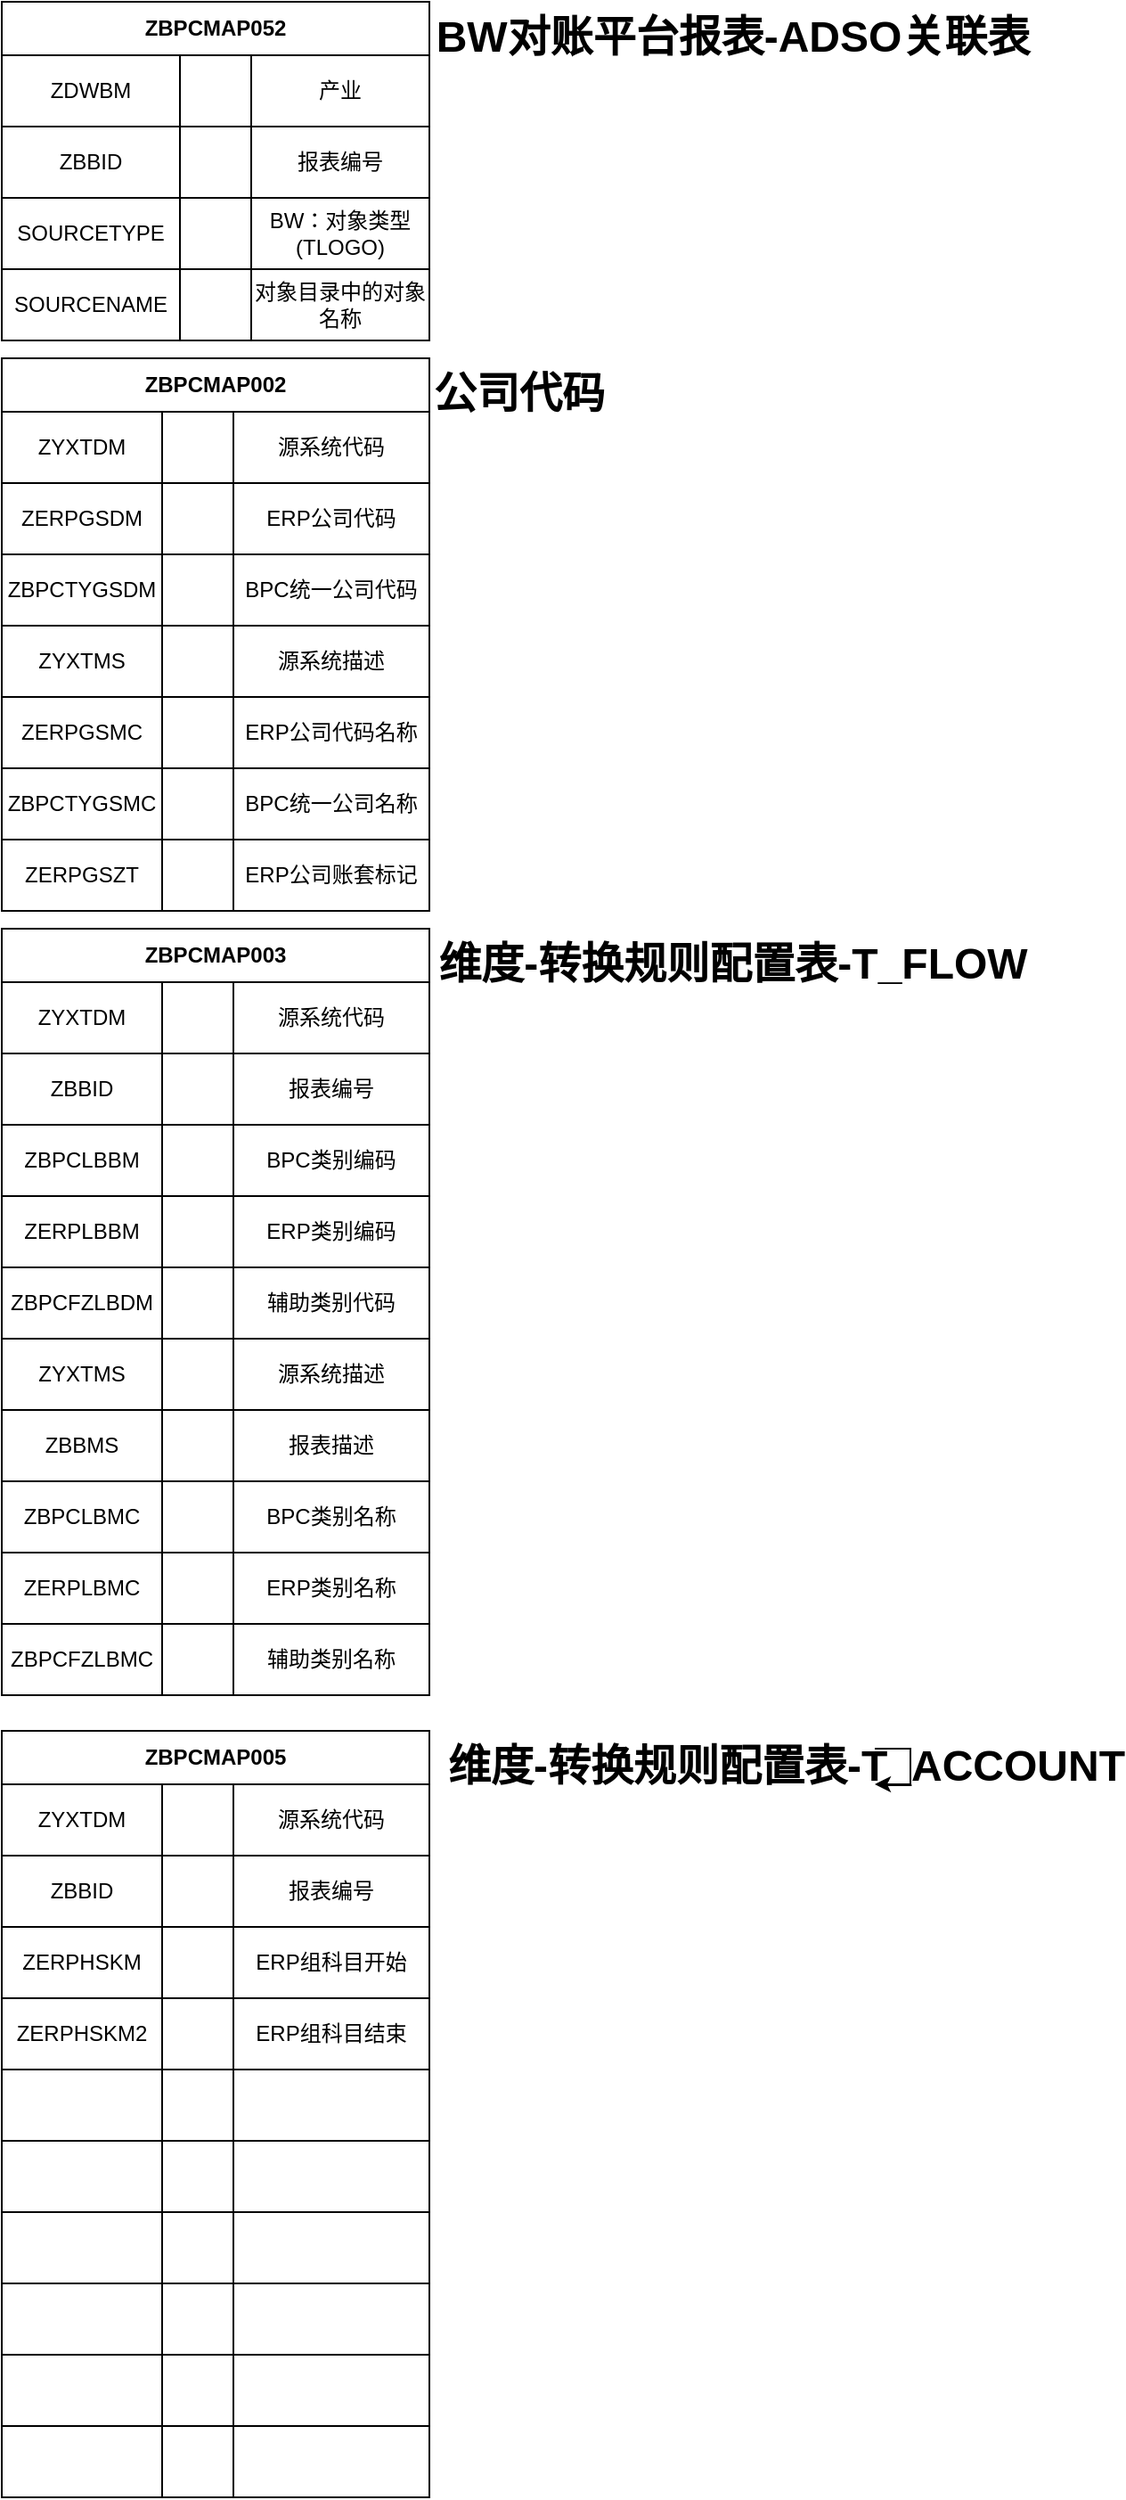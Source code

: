 <mxfile version="14.2.9" type="github" pages="2">
  <diagram id="AV6xKG_2EytfMjAXluW-" name="第 1 页">
    <mxGraphModel dx="781" dy="469" grid="1" gridSize="10" guides="1" tooltips="1" connect="1" arrows="1" fold="1" page="1" pageScale="1" pageWidth="800" pageHeight="10000" math="0" shadow="0">
      <root>
        <mxCell id="0" />
        <mxCell id="1" parent="0" />
        <mxCell id="hJ08Fr4r6DhUKSR9rsKi-1" value="ZBPCMAP052" style="shape=table;html=1;whiteSpace=wrap;startSize=30;container=1;collapsible=0;childLayout=tableLayout;fontStyle=1;align=center;" vertex="1" parent="1">
          <mxGeometry x="60" y="60" width="240" height="190" as="geometry" />
        </mxCell>
        <mxCell id="hJ08Fr4r6DhUKSR9rsKi-2" value="" style="shape=partialRectangle;html=1;whiteSpace=wrap;collapsible=0;dropTarget=0;pointerEvents=0;fillColor=none;top=0;left=0;bottom=0;right=0;points=[[0,0.5],[1,0.5]];portConstraint=eastwest;" vertex="1" parent="hJ08Fr4r6DhUKSR9rsKi-1">
          <mxGeometry y="30" width="240" height="40" as="geometry" />
        </mxCell>
        <mxCell id="hJ08Fr4r6DhUKSR9rsKi-3" value="ZDWBM" style="shape=partialRectangle;html=1;whiteSpace=wrap;connectable=0;fillColor=none;top=0;left=0;bottom=0;right=0;overflow=hidden;" vertex="1" parent="hJ08Fr4r6DhUKSR9rsKi-2">
          <mxGeometry width="100" height="40" as="geometry" />
        </mxCell>
        <mxCell id="hJ08Fr4r6DhUKSR9rsKi-4" value="" style="shape=partialRectangle;html=1;whiteSpace=wrap;connectable=0;fillColor=none;top=0;left=0;bottom=0;right=0;overflow=hidden;" vertex="1" parent="hJ08Fr4r6DhUKSR9rsKi-2">
          <mxGeometry x="100" width="40" height="40" as="geometry" />
        </mxCell>
        <mxCell id="hJ08Fr4r6DhUKSR9rsKi-5" value="产业" style="shape=partialRectangle;html=1;whiteSpace=wrap;connectable=0;fillColor=none;top=0;left=0;bottom=0;right=0;overflow=hidden;" vertex="1" parent="hJ08Fr4r6DhUKSR9rsKi-2">
          <mxGeometry x="140" width="100" height="40" as="geometry" />
        </mxCell>
        <mxCell id="hJ08Fr4r6DhUKSR9rsKi-6" value="" style="shape=partialRectangle;html=1;whiteSpace=wrap;collapsible=0;dropTarget=0;pointerEvents=0;fillColor=none;top=0;left=0;bottom=0;right=0;points=[[0,0.5],[1,0.5]];portConstraint=eastwest;" vertex="1" parent="hJ08Fr4r6DhUKSR9rsKi-1">
          <mxGeometry y="70" width="240" height="40" as="geometry" />
        </mxCell>
        <mxCell id="hJ08Fr4r6DhUKSR9rsKi-7" value="ZBBID" style="shape=partialRectangle;html=1;whiteSpace=wrap;connectable=0;fillColor=none;top=0;left=0;bottom=0;right=0;overflow=hidden;" vertex="1" parent="hJ08Fr4r6DhUKSR9rsKi-6">
          <mxGeometry width="100" height="40" as="geometry" />
        </mxCell>
        <mxCell id="hJ08Fr4r6DhUKSR9rsKi-8" value="" style="shape=partialRectangle;html=1;whiteSpace=wrap;connectable=0;fillColor=none;top=0;left=0;bottom=0;right=0;overflow=hidden;" vertex="1" parent="hJ08Fr4r6DhUKSR9rsKi-6">
          <mxGeometry x="100" width="40" height="40" as="geometry" />
        </mxCell>
        <mxCell id="hJ08Fr4r6DhUKSR9rsKi-9" value="报表编号" style="shape=partialRectangle;html=1;whiteSpace=wrap;connectable=0;fillColor=none;top=0;left=0;bottom=0;right=0;overflow=hidden;" vertex="1" parent="hJ08Fr4r6DhUKSR9rsKi-6">
          <mxGeometry x="140" width="100" height="40" as="geometry" />
        </mxCell>
        <mxCell id="hJ08Fr4r6DhUKSR9rsKi-10" value="" style="shape=partialRectangle;html=1;whiteSpace=wrap;collapsible=0;dropTarget=0;pointerEvents=0;fillColor=none;top=0;left=0;bottom=0;right=0;points=[[0,0.5],[1,0.5]];portConstraint=eastwest;" vertex="1" parent="hJ08Fr4r6DhUKSR9rsKi-1">
          <mxGeometry y="110" width="240" height="40" as="geometry" />
        </mxCell>
        <mxCell id="hJ08Fr4r6DhUKSR9rsKi-11" value="SOURCETYPE" style="shape=partialRectangle;html=1;whiteSpace=wrap;connectable=0;fillColor=none;top=0;left=0;bottom=0;right=0;overflow=hidden;" vertex="1" parent="hJ08Fr4r6DhUKSR9rsKi-10">
          <mxGeometry width="100" height="40" as="geometry" />
        </mxCell>
        <mxCell id="hJ08Fr4r6DhUKSR9rsKi-12" value="" style="shape=partialRectangle;html=1;whiteSpace=wrap;connectable=0;fillColor=none;top=0;left=0;bottom=0;right=0;overflow=hidden;" vertex="1" parent="hJ08Fr4r6DhUKSR9rsKi-10">
          <mxGeometry x="100" width="40" height="40" as="geometry" />
        </mxCell>
        <mxCell id="hJ08Fr4r6DhUKSR9rsKi-13" value="BW：对象类型 (TLOGO)" style="shape=partialRectangle;html=1;whiteSpace=wrap;connectable=0;fillColor=none;top=0;left=0;bottom=0;right=0;overflow=hidden;" vertex="1" parent="hJ08Fr4r6DhUKSR9rsKi-10">
          <mxGeometry x="140" width="100" height="40" as="geometry" />
        </mxCell>
        <mxCell id="hJ08Fr4r6DhUKSR9rsKi-20" style="shape=partialRectangle;html=1;whiteSpace=wrap;collapsible=0;dropTarget=0;pointerEvents=0;fillColor=none;top=0;left=0;bottom=0;right=0;points=[[0,0.5],[1,0.5]];portConstraint=eastwest;" vertex="1" parent="hJ08Fr4r6DhUKSR9rsKi-1">
          <mxGeometry y="150" width="240" height="40" as="geometry" />
        </mxCell>
        <mxCell id="hJ08Fr4r6DhUKSR9rsKi-21" value="SOURCENAME" style="shape=partialRectangle;html=1;whiteSpace=wrap;connectable=0;fillColor=none;top=0;left=0;bottom=0;right=0;overflow=hidden;" vertex="1" parent="hJ08Fr4r6DhUKSR9rsKi-20">
          <mxGeometry width="100" height="40" as="geometry" />
        </mxCell>
        <mxCell id="hJ08Fr4r6DhUKSR9rsKi-22" style="shape=partialRectangle;html=1;whiteSpace=wrap;connectable=0;fillColor=none;top=0;left=0;bottom=0;right=0;overflow=hidden;" vertex="1" parent="hJ08Fr4r6DhUKSR9rsKi-20">
          <mxGeometry x="100" width="40" height="40" as="geometry" />
        </mxCell>
        <mxCell id="hJ08Fr4r6DhUKSR9rsKi-23" value="对象目录中的对象名称" style="shape=partialRectangle;html=1;whiteSpace=wrap;connectable=0;fillColor=none;top=0;left=0;bottom=0;right=0;overflow=hidden;" vertex="1" parent="hJ08Fr4r6DhUKSR9rsKi-20">
          <mxGeometry x="140" width="100" height="40" as="geometry" />
        </mxCell>
        <mxCell id="hJ08Fr4r6DhUKSR9rsKi-15" value="BW对账平台报表-ADSO关联表" style="text;strokeColor=none;fillColor=none;html=1;fontSize=24;fontStyle=1;verticalAlign=middle;align=center;" vertex="1" parent="1">
          <mxGeometry x="420" y="60" width="100" height="40" as="geometry" />
        </mxCell>
        <mxCell id="hJ08Fr4r6DhUKSR9rsKi-25" value="ZBPCMAP002" style="shape=table;html=1;whiteSpace=wrap;startSize=30;container=1;collapsible=0;childLayout=tableLayout;fontStyle=1;align=center;" vertex="1" parent="1">
          <mxGeometry x="60" y="260" width="240" height="310" as="geometry" />
        </mxCell>
        <mxCell id="hJ08Fr4r6DhUKSR9rsKi-26" value="" style="shape=partialRectangle;html=1;whiteSpace=wrap;collapsible=0;dropTarget=0;pointerEvents=0;fillColor=none;top=0;left=0;bottom=0;right=0;points=[[0,0.5],[1,0.5]];portConstraint=eastwest;" vertex="1" parent="hJ08Fr4r6DhUKSR9rsKi-25">
          <mxGeometry y="30" width="240" height="40" as="geometry" />
        </mxCell>
        <mxCell id="hJ08Fr4r6DhUKSR9rsKi-27" value="ZYXTDM" style="shape=partialRectangle;html=1;whiteSpace=wrap;connectable=0;fillColor=none;top=0;left=0;bottom=0;right=0;overflow=hidden;" vertex="1" parent="hJ08Fr4r6DhUKSR9rsKi-26">
          <mxGeometry width="90" height="40" as="geometry" />
        </mxCell>
        <mxCell id="hJ08Fr4r6DhUKSR9rsKi-28" value="" style="shape=partialRectangle;html=1;whiteSpace=wrap;connectable=0;fillColor=none;top=0;left=0;bottom=0;right=0;overflow=hidden;" vertex="1" parent="hJ08Fr4r6DhUKSR9rsKi-26">
          <mxGeometry x="90" width="40" height="40" as="geometry" />
        </mxCell>
        <mxCell id="hJ08Fr4r6DhUKSR9rsKi-29" value="源系统代码" style="shape=partialRectangle;html=1;whiteSpace=wrap;connectable=0;fillColor=none;top=0;left=0;bottom=0;right=0;overflow=hidden;" vertex="1" parent="hJ08Fr4r6DhUKSR9rsKi-26">
          <mxGeometry x="130" width="110" height="40" as="geometry" />
        </mxCell>
        <mxCell id="hJ08Fr4r6DhUKSR9rsKi-30" value="" style="shape=partialRectangle;html=1;whiteSpace=wrap;collapsible=0;dropTarget=0;pointerEvents=0;fillColor=none;top=0;left=0;bottom=0;right=0;points=[[0,0.5],[1,0.5]];portConstraint=eastwest;" vertex="1" parent="hJ08Fr4r6DhUKSR9rsKi-25">
          <mxGeometry y="70" width="240" height="40" as="geometry" />
        </mxCell>
        <mxCell id="hJ08Fr4r6DhUKSR9rsKi-31" value="ZERPGSDM" style="shape=partialRectangle;html=1;whiteSpace=wrap;connectable=0;fillColor=none;top=0;left=0;bottom=0;right=0;overflow=hidden;" vertex="1" parent="hJ08Fr4r6DhUKSR9rsKi-30">
          <mxGeometry width="90" height="40" as="geometry" />
        </mxCell>
        <mxCell id="hJ08Fr4r6DhUKSR9rsKi-32" value="" style="shape=partialRectangle;html=1;whiteSpace=wrap;connectable=0;fillColor=none;top=0;left=0;bottom=0;right=0;overflow=hidden;" vertex="1" parent="hJ08Fr4r6DhUKSR9rsKi-30">
          <mxGeometry x="90" width="40" height="40" as="geometry" />
        </mxCell>
        <mxCell id="hJ08Fr4r6DhUKSR9rsKi-33" value="ERP公司代码" style="shape=partialRectangle;html=1;whiteSpace=wrap;connectable=0;fillColor=none;top=0;left=0;bottom=0;right=0;overflow=hidden;" vertex="1" parent="hJ08Fr4r6DhUKSR9rsKi-30">
          <mxGeometry x="130" width="110" height="40" as="geometry" />
        </mxCell>
        <mxCell id="hJ08Fr4r6DhUKSR9rsKi-34" value="" style="shape=partialRectangle;html=1;whiteSpace=wrap;collapsible=0;dropTarget=0;pointerEvents=0;fillColor=none;top=0;left=0;bottom=0;right=0;points=[[0,0.5],[1,0.5]];portConstraint=eastwest;" vertex="1" parent="hJ08Fr4r6DhUKSR9rsKi-25">
          <mxGeometry y="110" width="240" height="40" as="geometry" />
        </mxCell>
        <mxCell id="hJ08Fr4r6DhUKSR9rsKi-35" value="ZBPCTYGSDM" style="shape=partialRectangle;html=1;whiteSpace=wrap;connectable=0;fillColor=none;top=0;left=0;bottom=0;right=0;overflow=hidden;" vertex="1" parent="hJ08Fr4r6DhUKSR9rsKi-34">
          <mxGeometry width="90" height="40" as="geometry" />
        </mxCell>
        <mxCell id="hJ08Fr4r6DhUKSR9rsKi-36" value="" style="shape=partialRectangle;html=1;whiteSpace=wrap;connectable=0;fillColor=none;top=0;left=0;bottom=0;right=0;overflow=hidden;" vertex="1" parent="hJ08Fr4r6DhUKSR9rsKi-34">
          <mxGeometry x="90" width="40" height="40" as="geometry" />
        </mxCell>
        <mxCell id="hJ08Fr4r6DhUKSR9rsKi-37" value="BPC统一公司代码" style="shape=partialRectangle;html=1;whiteSpace=wrap;connectable=0;fillColor=none;top=0;left=0;bottom=0;right=0;overflow=hidden;" vertex="1" parent="hJ08Fr4r6DhUKSR9rsKi-34">
          <mxGeometry x="130" width="110" height="40" as="geometry" />
        </mxCell>
        <mxCell id="hJ08Fr4r6DhUKSR9rsKi-43" style="shape=partialRectangle;html=1;whiteSpace=wrap;collapsible=0;dropTarget=0;pointerEvents=0;fillColor=none;top=0;left=0;bottom=0;right=0;points=[[0,0.5],[1,0.5]];portConstraint=eastwest;" vertex="1" parent="hJ08Fr4r6DhUKSR9rsKi-25">
          <mxGeometry y="150" width="240" height="40" as="geometry" />
        </mxCell>
        <mxCell id="hJ08Fr4r6DhUKSR9rsKi-44" value="ZYXTMS" style="shape=partialRectangle;html=1;whiteSpace=wrap;connectable=0;fillColor=none;top=0;left=0;bottom=0;right=0;overflow=hidden;" vertex="1" parent="hJ08Fr4r6DhUKSR9rsKi-43">
          <mxGeometry width="90" height="40" as="geometry" />
        </mxCell>
        <mxCell id="hJ08Fr4r6DhUKSR9rsKi-45" style="shape=partialRectangle;html=1;whiteSpace=wrap;connectable=0;fillColor=none;top=0;left=0;bottom=0;right=0;overflow=hidden;" vertex="1" parent="hJ08Fr4r6DhUKSR9rsKi-43">
          <mxGeometry x="90" width="40" height="40" as="geometry" />
        </mxCell>
        <mxCell id="hJ08Fr4r6DhUKSR9rsKi-46" value="源系统描述" style="shape=partialRectangle;html=1;whiteSpace=wrap;connectable=0;fillColor=none;top=0;left=0;bottom=0;right=0;overflow=hidden;" vertex="1" parent="hJ08Fr4r6DhUKSR9rsKi-43">
          <mxGeometry x="130" width="110" height="40" as="geometry" />
        </mxCell>
        <mxCell id="hJ08Fr4r6DhUKSR9rsKi-39" style="shape=partialRectangle;html=1;whiteSpace=wrap;collapsible=0;dropTarget=0;pointerEvents=0;fillColor=none;top=0;left=0;bottom=0;right=0;points=[[0,0.5],[1,0.5]];portConstraint=eastwest;" vertex="1" parent="hJ08Fr4r6DhUKSR9rsKi-25">
          <mxGeometry y="190" width="240" height="40" as="geometry" />
        </mxCell>
        <mxCell id="hJ08Fr4r6DhUKSR9rsKi-40" value="ZERPGSMC" style="shape=partialRectangle;html=1;whiteSpace=wrap;connectable=0;fillColor=none;top=0;left=0;bottom=0;right=0;overflow=hidden;" vertex="1" parent="hJ08Fr4r6DhUKSR9rsKi-39">
          <mxGeometry width="90" height="40" as="geometry" />
        </mxCell>
        <mxCell id="hJ08Fr4r6DhUKSR9rsKi-41" style="shape=partialRectangle;html=1;whiteSpace=wrap;connectable=0;fillColor=none;top=0;left=0;bottom=0;right=0;overflow=hidden;" vertex="1" parent="hJ08Fr4r6DhUKSR9rsKi-39">
          <mxGeometry x="90" width="40" height="40" as="geometry" />
        </mxCell>
        <mxCell id="hJ08Fr4r6DhUKSR9rsKi-42" value="ERP公司代码名称" style="shape=partialRectangle;html=1;whiteSpace=wrap;connectable=0;fillColor=none;top=0;left=0;bottom=0;right=0;overflow=hidden;" vertex="1" parent="hJ08Fr4r6DhUKSR9rsKi-39">
          <mxGeometry x="130" width="110" height="40" as="geometry" />
        </mxCell>
        <mxCell id="hJ08Fr4r6DhUKSR9rsKi-51" style="shape=partialRectangle;html=1;whiteSpace=wrap;collapsible=0;dropTarget=0;pointerEvents=0;fillColor=none;top=0;left=0;bottom=0;right=0;points=[[0,0.5],[1,0.5]];portConstraint=eastwest;" vertex="1" parent="hJ08Fr4r6DhUKSR9rsKi-25">
          <mxGeometry y="230" width="240" height="40" as="geometry" />
        </mxCell>
        <mxCell id="hJ08Fr4r6DhUKSR9rsKi-52" value="ZBPCTYGSMC" style="shape=partialRectangle;html=1;whiteSpace=wrap;connectable=0;fillColor=none;top=0;left=0;bottom=0;right=0;overflow=hidden;" vertex="1" parent="hJ08Fr4r6DhUKSR9rsKi-51">
          <mxGeometry width="90" height="40" as="geometry" />
        </mxCell>
        <mxCell id="hJ08Fr4r6DhUKSR9rsKi-53" style="shape=partialRectangle;html=1;whiteSpace=wrap;connectable=0;fillColor=none;top=0;left=0;bottom=0;right=0;overflow=hidden;" vertex="1" parent="hJ08Fr4r6DhUKSR9rsKi-51">
          <mxGeometry x="90" width="40" height="40" as="geometry" />
        </mxCell>
        <mxCell id="hJ08Fr4r6DhUKSR9rsKi-54" value="BPC统一公司名称" style="shape=partialRectangle;html=1;whiteSpace=wrap;connectable=0;fillColor=none;top=0;left=0;bottom=0;right=0;overflow=hidden;" vertex="1" parent="hJ08Fr4r6DhUKSR9rsKi-51">
          <mxGeometry x="130" width="110" height="40" as="geometry" />
        </mxCell>
        <mxCell id="hJ08Fr4r6DhUKSR9rsKi-47" style="shape=partialRectangle;html=1;whiteSpace=wrap;collapsible=0;dropTarget=0;pointerEvents=0;fillColor=none;top=0;left=0;bottom=0;right=0;points=[[0,0.5],[1,0.5]];portConstraint=eastwest;" vertex="1" parent="hJ08Fr4r6DhUKSR9rsKi-25">
          <mxGeometry y="270" width="240" height="40" as="geometry" />
        </mxCell>
        <mxCell id="hJ08Fr4r6DhUKSR9rsKi-48" value="ZERPGSZT" style="shape=partialRectangle;html=1;whiteSpace=wrap;connectable=0;fillColor=none;top=0;left=0;bottom=0;right=0;overflow=hidden;" vertex="1" parent="hJ08Fr4r6DhUKSR9rsKi-47">
          <mxGeometry width="90" height="40" as="geometry" />
        </mxCell>
        <mxCell id="hJ08Fr4r6DhUKSR9rsKi-49" style="shape=partialRectangle;html=1;whiteSpace=wrap;connectable=0;fillColor=none;top=0;left=0;bottom=0;right=0;overflow=hidden;" vertex="1" parent="hJ08Fr4r6DhUKSR9rsKi-47">
          <mxGeometry x="90" width="40" height="40" as="geometry" />
        </mxCell>
        <mxCell id="hJ08Fr4r6DhUKSR9rsKi-50" value="ERP公司账套标记" style="shape=partialRectangle;html=1;whiteSpace=wrap;connectable=0;fillColor=none;top=0;left=0;bottom=0;right=0;overflow=hidden;" vertex="1" parent="hJ08Fr4r6DhUKSR9rsKi-47">
          <mxGeometry x="130" width="110" height="40" as="geometry" />
        </mxCell>
        <mxCell id="hJ08Fr4r6DhUKSR9rsKi-38" value="公司代码" style="text;strokeColor=none;fillColor=none;html=1;fontSize=24;fontStyle=1;verticalAlign=middle;align=center;" vertex="1" parent="1">
          <mxGeometry x="300" y="260" width="100" height="40" as="geometry" />
        </mxCell>
        <mxCell id="hJ08Fr4r6DhUKSR9rsKi-55" value="ZBPCMAP003" style="shape=table;html=1;whiteSpace=wrap;startSize=30;container=1;collapsible=0;childLayout=tableLayout;fontStyle=1;align=center;" vertex="1" parent="1">
          <mxGeometry x="60" y="580" width="240" height="430" as="geometry" />
        </mxCell>
        <mxCell id="hJ08Fr4r6DhUKSR9rsKi-56" value="" style="shape=partialRectangle;html=1;whiteSpace=wrap;collapsible=0;dropTarget=0;pointerEvents=0;fillColor=none;top=0;left=0;bottom=0;right=0;points=[[0,0.5],[1,0.5]];portConstraint=eastwest;" vertex="1" parent="hJ08Fr4r6DhUKSR9rsKi-55">
          <mxGeometry y="30" width="240" height="40" as="geometry" />
        </mxCell>
        <mxCell id="hJ08Fr4r6DhUKSR9rsKi-57" value="ZYXTDM" style="shape=partialRectangle;html=1;whiteSpace=wrap;connectable=0;fillColor=none;top=0;left=0;bottom=0;right=0;overflow=hidden;" vertex="1" parent="hJ08Fr4r6DhUKSR9rsKi-56">
          <mxGeometry width="90" height="40" as="geometry" />
        </mxCell>
        <mxCell id="hJ08Fr4r6DhUKSR9rsKi-58" value="" style="shape=partialRectangle;html=1;whiteSpace=wrap;connectable=0;fillColor=none;top=0;left=0;bottom=0;right=0;overflow=hidden;" vertex="1" parent="hJ08Fr4r6DhUKSR9rsKi-56">
          <mxGeometry x="90" width="40" height="40" as="geometry" />
        </mxCell>
        <mxCell id="hJ08Fr4r6DhUKSR9rsKi-59" value="源系统代码" style="shape=partialRectangle;html=1;whiteSpace=wrap;connectable=0;fillColor=none;top=0;left=0;bottom=0;right=0;overflow=hidden;" vertex="1" parent="hJ08Fr4r6DhUKSR9rsKi-56">
          <mxGeometry x="130" width="110" height="40" as="geometry" />
        </mxCell>
        <mxCell id="hJ08Fr4r6DhUKSR9rsKi-60" value="" style="shape=partialRectangle;html=1;whiteSpace=wrap;collapsible=0;dropTarget=0;pointerEvents=0;fillColor=none;top=0;left=0;bottom=0;right=0;points=[[0,0.5],[1,0.5]];portConstraint=eastwest;" vertex="1" parent="hJ08Fr4r6DhUKSR9rsKi-55">
          <mxGeometry y="70" width="240" height="40" as="geometry" />
        </mxCell>
        <mxCell id="hJ08Fr4r6DhUKSR9rsKi-61" value="ZBBID" style="shape=partialRectangle;html=1;whiteSpace=wrap;connectable=0;fillColor=none;top=0;left=0;bottom=0;right=0;overflow=hidden;" vertex="1" parent="hJ08Fr4r6DhUKSR9rsKi-60">
          <mxGeometry width="90" height="40" as="geometry" />
        </mxCell>
        <mxCell id="hJ08Fr4r6DhUKSR9rsKi-62" value="" style="shape=partialRectangle;html=1;whiteSpace=wrap;connectable=0;fillColor=none;top=0;left=0;bottom=0;right=0;overflow=hidden;" vertex="1" parent="hJ08Fr4r6DhUKSR9rsKi-60">
          <mxGeometry x="90" width="40" height="40" as="geometry" />
        </mxCell>
        <mxCell id="hJ08Fr4r6DhUKSR9rsKi-63" value="报表编号" style="shape=partialRectangle;html=1;whiteSpace=wrap;connectable=0;fillColor=none;top=0;left=0;bottom=0;right=0;overflow=hidden;" vertex="1" parent="hJ08Fr4r6DhUKSR9rsKi-60">
          <mxGeometry x="130" width="110" height="40" as="geometry" />
        </mxCell>
        <mxCell id="hJ08Fr4r6DhUKSR9rsKi-64" value="" style="shape=partialRectangle;html=1;whiteSpace=wrap;collapsible=0;dropTarget=0;pointerEvents=0;fillColor=none;top=0;left=0;bottom=0;right=0;points=[[0,0.5],[1,0.5]];portConstraint=eastwest;" vertex="1" parent="hJ08Fr4r6DhUKSR9rsKi-55">
          <mxGeometry y="110" width="240" height="40" as="geometry" />
        </mxCell>
        <mxCell id="hJ08Fr4r6DhUKSR9rsKi-65" value="ZBPCLBBM" style="shape=partialRectangle;html=1;whiteSpace=wrap;connectable=0;fillColor=none;top=0;left=0;bottom=0;right=0;overflow=hidden;" vertex="1" parent="hJ08Fr4r6DhUKSR9rsKi-64">
          <mxGeometry width="90" height="40" as="geometry" />
        </mxCell>
        <mxCell id="hJ08Fr4r6DhUKSR9rsKi-66" value="" style="shape=partialRectangle;html=1;whiteSpace=wrap;connectable=0;fillColor=none;top=0;left=0;bottom=0;right=0;overflow=hidden;" vertex="1" parent="hJ08Fr4r6DhUKSR9rsKi-64">
          <mxGeometry x="90" width="40" height="40" as="geometry" />
        </mxCell>
        <mxCell id="hJ08Fr4r6DhUKSR9rsKi-67" value="BPC类别编码" style="shape=partialRectangle;html=1;whiteSpace=wrap;connectable=0;fillColor=none;top=0;left=0;bottom=0;right=0;overflow=hidden;" vertex="1" parent="hJ08Fr4r6DhUKSR9rsKi-64">
          <mxGeometry x="130" width="110" height="40" as="geometry" />
        </mxCell>
        <mxCell id="hJ08Fr4r6DhUKSR9rsKi-69" style="shape=partialRectangle;html=1;whiteSpace=wrap;collapsible=0;dropTarget=0;pointerEvents=0;fillColor=none;top=0;left=0;bottom=0;right=0;points=[[0,0.5],[1,0.5]];portConstraint=eastwest;" vertex="1" parent="hJ08Fr4r6DhUKSR9rsKi-55">
          <mxGeometry y="150" width="240" height="40" as="geometry" />
        </mxCell>
        <mxCell id="hJ08Fr4r6DhUKSR9rsKi-70" value="ZERPLBBM" style="shape=partialRectangle;html=1;whiteSpace=wrap;connectable=0;fillColor=none;top=0;left=0;bottom=0;right=0;overflow=hidden;" vertex="1" parent="hJ08Fr4r6DhUKSR9rsKi-69">
          <mxGeometry width="90" height="40" as="geometry" />
        </mxCell>
        <mxCell id="hJ08Fr4r6DhUKSR9rsKi-71" style="shape=partialRectangle;html=1;whiteSpace=wrap;connectable=0;fillColor=none;top=0;left=0;bottom=0;right=0;overflow=hidden;" vertex="1" parent="hJ08Fr4r6DhUKSR9rsKi-69">
          <mxGeometry x="90" width="40" height="40" as="geometry" />
        </mxCell>
        <mxCell id="hJ08Fr4r6DhUKSR9rsKi-72" value="ERP类别编码" style="shape=partialRectangle;html=1;whiteSpace=wrap;connectable=0;fillColor=none;top=0;left=0;bottom=0;right=0;overflow=hidden;" vertex="1" parent="hJ08Fr4r6DhUKSR9rsKi-69">
          <mxGeometry x="130" width="110" height="40" as="geometry" />
        </mxCell>
        <mxCell id="hJ08Fr4r6DhUKSR9rsKi-73" style="shape=partialRectangle;html=1;whiteSpace=wrap;collapsible=0;dropTarget=0;pointerEvents=0;fillColor=none;top=0;left=0;bottom=0;right=0;points=[[0,0.5],[1,0.5]];portConstraint=eastwest;" vertex="1" parent="hJ08Fr4r6DhUKSR9rsKi-55">
          <mxGeometry y="190" width="240" height="40" as="geometry" />
        </mxCell>
        <mxCell id="hJ08Fr4r6DhUKSR9rsKi-74" value="ZBPCFZLBDM" style="shape=partialRectangle;html=1;whiteSpace=wrap;connectable=0;fillColor=none;top=0;left=0;bottom=0;right=0;overflow=hidden;" vertex="1" parent="hJ08Fr4r6DhUKSR9rsKi-73">
          <mxGeometry width="90" height="40" as="geometry" />
        </mxCell>
        <mxCell id="hJ08Fr4r6DhUKSR9rsKi-75" style="shape=partialRectangle;html=1;whiteSpace=wrap;connectable=0;fillColor=none;top=0;left=0;bottom=0;right=0;overflow=hidden;" vertex="1" parent="hJ08Fr4r6DhUKSR9rsKi-73">
          <mxGeometry x="90" width="40" height="40" as="geometry" />
        </mxCell>
        <mxCell id="hJ08Fr4r6DhUKSR9rsKi-76" value="辅助类别代码" style="shape=partialRectangle;html=1;whiteSpace=wrap;connectable=0;fillColor=none;top=0;left=0;bottom=0;right=0;overflow=hidden;" vertex="1" parent="hJ08Fr4r6DhUKSR9rsKi-73">
          <mxGeometry x="130" width="110" height="40" as="geometry" />
        </mxCell>
        <mxCell id="hJ08Fr4r6DhUKSR9rsKi-77" style="shape=partialRectangle;html=1;whiteSpace=wrap;collapsible=0;dropTarget=0;pointerEvents=0;fillColor=none;top=0;left=0;bottom=0;right=0;points=[[0,0.5],[1,0.5]];portConstraint=eastwest;" vertex="1" parent="hJ08Fr4r6DhUKSR9rsKi-55">
          <mxGeometry y="230" width="240" height="40" as="geometry" />
        </mxCell>
        <mxCell id="hJ08Fr4r6DhUKSR9rsKi-78" value="ZYXTMS" style="shape=partialRectangle;html=1;whiteSpace=wrap;connectable=0;fillColor=none;top=0;left=0;bottom=0;right=0;overflow=hidden;" vertex="1" parent="hJ08Fr4r6DhUKSR9rsKi-77">
          <mxGeometry width="90" height="40" as="geometry" />
        </mxCell>
        <mxCell id="hJ08Fr4r6DhUKSR9rsKi-79" style="shape=partialRectangle;html=1;whiteSpace=wrap;connectable=0;fillColor=none;top=0;left=0;bottom=0;right=0;overflow=hidden;" vertex="1" parent="hJ08Fr4r6DhUKSR9rsKi-77">
          <mxGeometry x="90" width="40" height="40" as="geometry" />
        </mxCell>
        <mxCell id="hJ08Fr4r6DhUKSR9rsKi-80" value="源系统描述" style="shape=partialRectangle;html=1;whiteSpace=wrap;connectable=0;fillColor=none;top=0;left=0;bottom=0;right=0;overflow=hidden;" vertex="1" parent="hJ08Fr4r6DhUKSR9rsKi-77">
          <mxGeometry x="130" width="110" height="40" as="geometry" />
        </mxCell>
        <mxCell id="hJ08Fr4r6DhUKSR9rsKi-81" style="shape=partialRectangle;html=1;whiteSpace=wrap;collapsible=0;dropTarget=0;pointerEvents=0;fillColor=none;top=0;left=0;bottom=0;right=0;points=[[0,0.5],[1,0.5]];portConstraint=eastwest;" vertex="1" parent="hJ08Fr4r6DhUKSR9rsKi-55">
          <mxGeometry y="270" width="240" height="40" as="geometry" />
        </mxCell>
        <mxCell id="hJ08Fr4r6DhUKSR9rsKi-82" value="ZBBMS" style="shape=partialRectangle;html=1;whiteSpace=wrap;connectable=0;fillColor=none;top=0;left=0;bottom=0;right=0;overflow=hidden;" vertex="1" parent="hJ08Fr4r6DhUKSR9rsKi-81">
          <mxGeometry width="90" height="40" as="geometry" />
        </mxCell>
        <mxCell id="hJ08Fr4r6DhUKSR9rsKi-83" style="shape=partialRectangle;html=1;whiteSpace=wrap;connectable=0;fillColor=none;top=0;left=0;bottom=0;right=0;overflow=hidden;" vertex="1" parent="hJ08Fr4r6DhUKSR9rsKi-81">
          <mxGeometry x="90" width="40" height="40" as="geometry" />
        </mxCell>
        <mxCell id="hJ08Fr4r6DhUKSR9rsKi-84" value="报表描述" style="shape=partialRectangle;html=1;whiteSpace=wrap;connectable=0;fillColor=none;top=0;left=0;bottom=0;right=0;overflow=hidden;" vertex="1" parent="hJ08Fr4r6DhUKSR9rsKi-81">
          <mxGeometry x="130" width="110" height="40" as="geometry" />
        </mxCell>
        <mxCell id="hJ08Fr4r6DhUKSR9rsKi-85" style="shape=partialRectangle;html=1;whiteSpace=wrap;collapsible=0;dropTarget=0;pointerEvents=0;fillColor=none;top=0;left=0;bottom=0;right=0;points=[[0,0.5],[1,0.5]];portConstraint=eastwest;" vertex="1" parent="hJ08Fr4r6DhUKSR9rsKi-55">
          <mxGeometry y="310" width="240" height="40" as="geometry" />
        </mxCell>
        <mxCell id="hJ08Fr4r6DhUKSR9rsKi-86" value="ZBPCLBMC" style="shape=partialRectangle;html=1;whiteSpace=wrap;connectable=0;fillColor=none;top=0;left=0;bottom=0;right=0;overflow=hidden;" vertex="1" parent="hJ08Fr4r6DhUKSR9rsKi-85">
          <mxGeometry width="90" height="40" as="geometry" />
        </mxCell>
        <mxCell id="hJ08Fr4r6DhUKSR9rsKi-87" style="shape=partialRectangle;html=1;whiteSpace=wrap;connectable=0;fillColor=none;top=0;left=0;bottom=0;right=0;overflow=hidden;" vertex="1" parent="hJ08Fr4r6DhUKSR9rsKi-85">
          <mxGeometry x="90" width="40" height="40" as="geometry" />
        </mxCell>
        <mxCell id="hJ08Fr4r6DhUKSR9rsKi-88" value="BPC类别名称" style="shape=partialRectangle;html=1;whiteSpace=wrap;connectable=0;fillColor=none;top=0;left=0;bottom=0;right=0;overflow=hidden;" vertex="1" parent="hJ08Fr4r6DhUKSR9rsKi-85">
          <mxGeometry x="130" width="110" height="40" as="geometry" />
        </mxCell>
        <mxCell id="hJ08Fr4r6DhUKSR9rsKi-89" style="shape=partialRectangle;html=1;whiteSpace=wrap;collapsible=0;dropTarget=0;pointerEvents=0;fillColor=none;top=0;left=0;bottom=0;right=0;points=[[0,0.5],[1,0.5]];portConstraint=eastwest;" vertex="1" parent="hJ08Fr4r6DhUKSR9rsKi-55">
          <mxGeometry y="350" width="240" height="40" as="geometry" />
        </mxCell>
        <mxCell id="hJ08Fr4r6DhUKSR9rsKi-90" value="ZERPLBMC" style="shape=partialRectangle;html=1;whiteSpace=wrap;connectable=0;fillColor=none;top=0;left=0;bottom=0;right=0;overflow=hidden;" vertex="1" parent="hJ08Fr4r6DhUKSR9rsKi-89">
          <mxGeometry width="90" height="40" as="geometry" />
        </mxCell>
        <mxCell id="hJ08Fr4r6DhUKSR9rsKi-91" style="shape=partialRectangle;html=1;whiteSpace=wrap;connectable=0;fillColor=none;top=0;left=0;bottom=0;right=0;overflow=hidden;" vertex="1" parent="hJ08Fr4r6DhUKSR9rsKi-89">
          <mxGeometry x="90" width="40" height="40" as="geometry" />
        </mxCell>
        <mxCell id="hJ08Fr4r6DhUKSR9rsKi-92" value="ERP类别名称" style="shape=partialRectangle;html=1;whiteSpace=wrap;connectable=0;fillColor=none;top=0;left=0;bottom=0;right=0;overflow=hidden;" vertex="1" parent="hJ08Fr4r6DhUKSR9rsKi-89">
          <mxGeometry x="130" width="110" height="40" as="geometry" />
        </mxCell>
        <mxCell id="hJ08Fr4r6DhUKSR9rsKi-93" style="shape=partialRectangle;html=1;whiteSpace=wrap;collapsible=0;dropTarget=0;pointerEvents=0;fillColor=none;top=0;left=0;bottom=0;right=0;points=[[0,0.5],[1,0.5]];portConstraint=eastwest;" vertex="1" parent="hJ08Fr4r6DhUKSR9rsKi-55">
          <mxGeometry y="390" width="240" height="40" as="geometry" />
        </mxCell>
        <mxCell id="hJ08Fr4r6DhUKSR9rsKi-94" value="ZBPCFZLBMC" style="shape=partialRectangle;html=1;whiteSpace=wrap;connectable=0;fillColor=none;top=0;left=0;bottom=0;right=0;overflow=hidden;" vertex="1" parent="hJ08Fr4r6DhUKSR9rsKi-93">
          <mxGeometry width="90" height="40" as="geometry" />
        </mxCell>
        <mxCell id="hJ08Fr4r6DhUKSR9rsKi-95" style="shape=partialRectangle;html=1;whiteSpace=wrap;connectable=0;fillColor=none;top=0;left=0;bottom=0;right=0;overflow=hidden;" vertex="1" parent="hJ08Fr4r6DhUKSR9rsKi-93">
          <mxGeometry x="90" width="40" height="40" as="geometry" />
        </mxCell>
        <mxCell id="hJ08Fr4r6DhUKSR9rsKi-96" value="辅助类别名称" style="shape=partialRectangle;html=1;whiteSpace=wrap;connectable=0;fillColor=none;top=0;left=0;bottom=0;right=0;overflow=hidden;" vertex="1" parent="hJ08Fr4r6DhUKSR9rsKi-93">
          <mxGeometry x="130" width="110" height="40" as="geometry" />
        </mxCell>
        <mxCell id="hJ08Fr4r6DhUKSR9rsKi-68" value="维度-转换规则配置表-T_FLOW" style="text;strokeColor=none;fillColor=none;html=1;fontSize=24;fontStyle=1;verticalAlign=middle;align=center;" vertex="1" parent="1">
          <mxGeometry x="420" y="580" width="100" height="40" as="geometry" />
        </mxCell>
        <mxCell id="2SBFd7uCUXg3aA-omuvD-1" value="ZBPCMAP005" style="shape=table;html=1;whiteSpace=wrap;startSize=30;container=1;collapsible=0;childLayout=tableLayout;fontStyle=1;align=center;" vertex="1" parent="1">
          <mxGeometry x="60" y="1030" width="240" height="430" as="geometry" />
        </mxCell>
        <mxCell id="2SBFd7uCUXg3aA-omuvD-2" value="" style="shape=partialRectangle;html=1;whiteSpace=wrap;collapsible=0;dropTarget=0;pointerEvents=0;fillColor=none;top=0;left=0;bottom=0;right=0;points=[[0,0.5],[1,0.5]];portConstraint=eastwest;" vertex="1" parent="2SBFd7uCUXg3aA-omuvD-1">
          <mxGeometry y="30" width="240" height="40" as="geometry" />
        </mxCell>
        <mxCell id="2SBFd7uCUXg3aA-omuvD-3" value="ZYXTDM" style="shape=partialRectangle;html=1;whiteSpace=wrap;connectable=0;fillColor=none;top=0;left=0;bottom=0;right=0;overflow=hidden;" vertex="1" parent="2SBFd7uCUXg3aA-omuvD-2">
          <mxGeometry width="90" height="40" as="geometry" />
        </mxCell>
        <mxCell id="2SBFd7uCUXg3aA-omuvD-4" value="" style="shape=partialRectangle;html=1;whiteSpace=wrap;connectable=0;fillColor=none;top=0;left=0;bottom=0;right=0;overflow=hidden;" vertex="1" parent="2SBFd7uCUXg3aA-omuvD-2">
          <mxGeometry x="90" width="40" height="40" as="geometry" />
        </mxCell>
        <mxCell id="2SBFd7uCUXg3aA-omuvD-5" value="源系统代码" style="shape=partialRectangle;html=1;whiteSpace=wrap;connectable=0;fillColor=none;top=0;left=0;bottom=0;right=0;overflow=hidden;" vertex="1" parent="2SBFd7uCUXg3aA-omuvD-2">
          <mxGeometry x="130" width="110" height="40" as="geometry" />
        </mxCell>
        <mxCell id="2SBFd7uCUXg3aA-omuvD-6" value="" style="shape=partialRectangle;html=1;whiteSpace=wrap;collapsible=0;dropTarget=0;pointerEvents=0;fillColor=none;top=0;left=0;bottom=0;right=0;points=[[0,0.5],[1,0.5]];portConstraint=eastwest;" vertex="1" parent="2SBFd7uCUXg3aA-omuvD-1">
          <mxGeometry y="70" width="240" height="40" as="geometry" />
        </mxCell>
        <mxCell id="2SBFd7uCUXg3aA-omuvD-7" value="ZBBID" style="shape=partialRectangle;html=1;whiteSpace=wrap;connectable=0;fillColor=none;top=0;left=0;bottom=0;right=0;overflow=hidden;" vertex="1" parent="2SBFd7uCUXg3aA-omuvD-6">
          <mxGeometry width="90" height="40" as="geometry" />
        </mxCell>
        <mxCell id="2SBFd7uCUXg3aA-omuvD-8" value="" style="shape=partialRectangle;html=1;whiteSpace=wrap;connectable=0;fillColor=none;top=0;left=0;bottom=0;right=0;overflow=hidden;" vertex="1" parent="2SBFd7uCUXg3aA-omuvD-6">
          <mxGeometry x="90" width="40" height="40" as="geometry" />
        </mxCell>
        <mxCell id="2SBFd7uCUXg3aA-omuvD-9" value="报表编号" style="shape=partialRectangle;html=1;whiteSpace=wrap;connectable=0;fillColor=none;top=0;left=0;bottom=0;right=0;overflow=hidden;" vertex="1" parent="2SBFd7uCUXg3aA-omuvD-6">
          <mxGeometry x="130" width="110" height="40" as="geometry" />
        </mxCell>
        <mxCell id="2SBFd7uCUXg3aA-omuvD-10" value="" style="shape=partialRectangle;html=1;whiteSpace=wrap;collapsible=0;dropTarget=0;pointerEvents=0;fillColor=none;top=0;left=0;bottom=0;right=0;points=[[0,0.5],[1,0.5]];portConstraint=eastwest;" vertex="1" parent="2SBFd7uCUXg3aA-omuvD-1">
          <mxGeometry y="110" width="240" height="40" as="geometry" />
        </mxCell>
        <mxCell id="2SBFd7uCUXg3aA-omuvD-11" value="ZERPHSKM" style="shape=partialRectangle;html=1;whiteSpace=wrap;connectable=0;fillColor=none;top=0;left=0;bottom=0;right=0;overflow=hidden;" vertex="1" parent="2SBFd7uCUXg3aA-omuvD-10">
          <mxGeometry width="90" height="40" as="geometry" />
        </mxCell>
        <mxCell id="2SBFd7uCUXg3aA-omuvD-12" value="" style="shape=partialRectangle;html=1;whiteSpace=wrap;connectable=0;fillColor=none;top=0;left=0;bottom=0;right=0;overflow=hidden;" vertex="1" parent="2SBFd7uCUXg3aA-omuvD-10">
          <mxGeometry x="90" width="40" height="40" as="geometry" />
        </mxCell>
        <mxCell id="2SBFd7uCUXg3aA-omuvD-13" value="ERP组科目开始" style="shape=partialRectangle;html=1;whiteSpace=wrap;connectable=0;fillColor=none;top=0;left=0;bottom=0;right=0;overflow=hidden;" vertex="1" parent="2SBFd7uCUXg3aA-omuvD-10">
          <mxGeometry x="130" width="110" height="40" as="geometry" />
        </mxCell>
        <mxCell id="2SBFd7uCUXg3aA-omuvD-16" style="shape=partialRectangle;html=1;whiteSpace=wrap;collapsible=0;dropTarget=0;pointerEvents=0;fillColor=none;top=0;left=0;bottom=0;right=0;points=[[0,0.5],[1,0.5]];portConstraint=eastwest;" vertex="1" parent="2SBFd7uCUXg3aA-omuvD-1">
          <mxGeometry y="150" width="240" height="40" as="geometry" />
        </mxCell>
        <mxCell id="2SBFd7uCUXg3aA-omuvD-17" value="ZERPHSKM2" style="shape=partialRectangle;html=1;whiteSpace=wrap;connectable=0;fillColor=none;top=0;left=0;bottom=0;right=0;overflow=hidden;" vertex="1" parent="2SBFd7uCUXg3aA-omuvD-16">
          <mxGeometry width="90" height="40" as="geometry" />
        </mxCell>
        <mxCell id="2SBFd7uCUXg3aA-omuvD-18" style="shape=partialRectangle;html=1;whiteSpace=wrap;connectable=0;fillColor=none;top=0;left=0;bottom=0;right=0;overflow=hidden;" vertex="1" parent="2SBFd7uCUXg3aA-omuvD-16">
          <mxGeometry x="90" width="40" height="40" as="geometry" />
        </mxCell>
        <mxCell id="2SBFd7uCUXg3aA-omuvD-19" value="ERP组科目结束" style="shape=partialRectangle;html=1;whiteSpace=wrap;connectable=0;fillColor=none;top=0;left=0;bottom=0;right=0;overflow=hidden;" vertex="1" parent="2SBFd7uCUXg3aA-omuvD-16">
          <mxGeometry x="130" width="110" height="40" as="geometry" />
        </mxCell>
        <mxCell id="2SBFd7uCUXg3aA-omuvD-20" style="shape=partialRectangle;html=1;whiteSpace=wrap;collapsible=0;dropTarget=0;pointerEvents=0;fillColor=none;top=0;left=0;bottom=0;right=0;points=[[0,0.5],[1,0.5]];portConstraint=eastwest;" vertex="1" parent="2SBFd7uCUXg3aA-omuvD-1">
          <mxGeometry y="190" width="240" height="40" as="geometry" />
        </mxCell>
        <mxCell id="2SBFd7uCUXg3aA-omuvD-21" style="shape=partialRectangle;html=1;whiteSpace=wrap;connectable=0;fillColor=none;top=0;left=0;bottom=0;right=0;overflow=hidden;" vertex="1" parent="2SBFd7uCUXg3aA-omuvD-20">
          <mxGeometry width="90" height="40" as="geometry" />
        </mxCell>
        <mxCell id="2SBFd7uCUXg3aA-omuvD-22" style="shape=partialRectangle;html=1;whiteSpace=wrap;connectable=0;fillColor=none;top=0;left=0;bottom=0;right=0;overflow=hidden;" vertex="1" parent="2SBFd7uCUXg3aA-omuvD-20">
          <mxGeometry x="90" width="40" height="40" as="geometry" />
        </mxCell>
        <mxCell id="2SBFd7uCUXg3aA-omuvD-23" style="shape=partialRectangle;html=1;whiteSpace=wrap;connectable=0;fillColor=none;top=0;left=0;bottom=0;right=0;overflow=hidden;" vertex="1" parent="2SBFd7uCUXg3aA-omuvD-20">
          <mxGeometry x="130" width="110" height="40" as="geometry" />
        </mxCell>
        <mxCell id="2SBFd7uCUXg3aA-omuvD-24" style="shape=partialRectangle;html=1;whiteSpace=wrap;collapsible=0;dropTarget=0;pointerEvents=0;fillColor=none;top=0;left=0;bottom=0;right=0;points=[[0,0.5],[1,0.5]];portConstraint=eastwest;" vertex="1" parent="2SBFd7uCUXg3aA-omuvD-1">
          <mxGeometry y="230" width="240" height="40" as="geometry" />
        </mxCell>
        <mxCell id="2SBFd7uCUXg3aA-omuvD-25" style="shape=partialRectangle;html=1;whiteSpace=wrap;connectable=0;fillColor=none;top=0;left=0;bottom=0;right=0;overflow=hidden;" vertex="1" parent="2SBFd7uCUXg3aA-omuvD-24">
          <mxGeometry width="90" height="40" as="geometry" />
        </mxCell>
        <mxCell id="2SBFd7uCUXg3aA-omuvD-26" style="shape=partialRectangle;html=1;whiteSpace=wrap;connectable=0;fillColor=none;top=0;left=0;bottom=0;right=0;overflow=hidden;" vertex="1" parent="2SBFd7uCUXg3aA-omuvD-24">
          <mxGeometry x="90" width="40" height="40" as="geometry" />
        </mxCell>
        <mxCell id="2SBFd7uCUXg3aA-omuvD-27" style="shape=partialRectangle;html=1;whiteSpace=wrap;connectable=0;fillColor=none;top=0;left=0;bottom=0;right=0;overflow=hidden;" vertex="1" parent="2SBFd7uCUXg3aA-omuvD-24">
          <mxGeometry x="130" width="110" height="40" as="geometry" />
        </mxCell>
        <mxCell id="2SBFd7uCUXg3aA-omuvD-28" style="shape=partialRectangle;html=1;whiteSpace=wrap;collapsible=0;dropTarget=0;pointerEvents=0;fillColor=none;top=0;left=0;bottom=0;right=0;points=[[0,0.5],[1,0.5]];portConstraint=eastwest;" vertex="1" parent="2SBFd7uCUXg3aA-omuvD-1">
          <mxGeometry y="270" width="240" height="40" as="geometry" />
        </mxCell>
        <mxCell id="2SBFd7uCUXg3aA-omuvD-29" style="shape=partialRectangle;html=1;whiteSpace=wrap;connectable=0;fillColor=none;top=0;left=0;bottom=0;right=0;overflow=hidden;" vertex="1" parent="2SBFd7uCUXg3aA-omuvD-28">
          <mxGeometry width="90" height="40" as="geometry" />
        </mxCell>
        <mxCell id="2SBFd7uCUXg3aA-omuvD-30" style="shape=partialRectangle;html=1;whiteSpace=wrap;connectable=0;fillColor=none;top=0;left=0;bottom=0;right=0;overflow=hidden;" vertex="1" parent="2SBFd7uCUXg3aA-omuvD-28">
          <mxGeometry x="90" width="40" height="40" as="geometry" />
        </mxCell>
        <mxCell id="2SBFd7uCUXg3aA-omuvD-31" style="shape=partialRectangle;html=1;whiteSpace=wrap;connectable=0;fillColor=none;top=0;left=0;bottom=0;right=0;overflow=hidden;" vertex="1" parent="2SBFd7uCUXg3aA-omuvD-28">
          <mxGeometry x="130" width="110" height="40" as="geometry" />
        </mxCell>
        <mxCell id="2SBFd7uCUXg3aA-omuvD-32" style="shape=partialRectangle;html=1;whiteSpace=wrap;collapsible=0;dropTarget=0;pointerEvents=0;fillColor=none;top=0;left=0;bottom=0;right=0;points=[[0,0.5],[1,0.5]];portConstraint=eastwest;" vertex="1" parent="2SBFd7uCUXg3aA-omuvD-1">
          <mxGeometry y="310" width="240" height="40" as="geometry" />
        </mxCell>
        <mxCell id="2SBFd7uCUXg3aA-omuvD-33" style="shape=partialRectangle;html=1;whiteSpace=wrap;connectable=0;fillColor=none;top=0;left=0;bottom=0;right=0;overflow=hidden;" vertex="1" parent="2SBFd7uCUXg3aA-omuvD-32">
          <mxGeometry width="90" height="40" as="geometry" />
        </mxCell>
        <mxCell id="2SBFd7uCUXg3aA-omuvD-34" style="shape=partialRectangle;html=1;whiteSpace=wrap;connectable=0;fillColor=none;top=0;left=0;bottom=0;right=0;overflow=hidden;" vertex="1" parent="2SBFd7uCUXg3aA-omuvD-32">
          <mxGeometry x="90" width="40" height="40" as="geometry" />
        </mxCell>
        <mxCell id="2SBFd7uCUXg3aA-omuvD-35" style="shape=partialRectangle;html=1;whiteSpace=wrap;connectable=0;fillColor=none;top=0;left=0;bottom=0;right=0;overflow=hidden;" vertex="1" parent="2SBFd7uCUXg3aA-omuvD-32">
          <mxGeometry x="130" width="110" height="40" as="geometry" />
        </mxCell>
        <mxCell id="2SBFd7uCUXg3aA-omuvD-36" style="shape=partialRectangle;html=1;whiteSpace=wrap;collapsible=0;dropTarget=0;pointerEvents=0;fillColor=none;top=0;left=0;bottom=0;right=0;points=[[0,0.5],[1,0.5]];portConstraint=eastwest;" vertex="1" parent="2SBFd7uCUXg3aA-omuvD-1">
          <mxGeometry y="350" width="240" height="40" as="geometry" />
        </mxCell>
        <mxCell id="2SBFd7uCUXg3aA-omuvD-37" style="shape=partialRectangle;html=1;whiteSpace=wrap;connectable=0;fillColor=none;top=0;left=0;bottom=0;right=0;overflow=hidden;" vertex="1" parent="2SBFd7uCUXg3aA-omuvD-36">
          <mxGeometry width="90" height="40" as="geometry" />
        </mxCell>
        <mxCell id="2SBFd7uCUXg3aA-omuvD-38" style="shape=partialRectangle;html=1;whiteSpace=wrap;connectable=0;fillColor=none;top=0;left=0;bottom=0;right=0;overflow=hidden;" vertex="1" parent="2SBFd7uCUXg3aA-omuvD-36">
          <mxGeometry x="90" width="40" height="40" as="geometry" />
        </mxCell>
        <mxCell id="2SBFd7uCUXg3aA-omuvD-39" style="shape=partialRectangle;html=1;whiteSpace=wrap;connectable=0;fillColor=none;top=0;left=0;bottom=0;right=0;overflow=hidden;" vertex="1" parent="2SBFd7uCUXg3aA-omuvD-36">
          <mxGeometry x="130" width="110" height="40" as="geometry" />
        </mxCell>
        <mxCell id="2SBFd7uCUXg3aA-omuvD-40" style="shape=partialRectangle;html=1;whiteSpace=wrap;collapsible=0;dropTarget=0;pointerEvents=0;fillColor=none;top=0;left=0;bottom=0;right=0;points=[[0,0.5],[1,0.5]];portConstraint=eastwest;" vertex="1" parent="2SBFd7uCUXg3aA-omuvD-1">
          <mxGeometry y="390" width="240" height="40" as="geometry" />
        </mxCell>
        <mxCell id="2SBFd7uCUXg3aA-omuvD-41" style="shape=partialRectangle;html=1;whiteSpace=wrap;connectable=0;fillColor=none;top=0;left=0;bottom=0;right=0;overflow=hidden;" vertex="1" parent="2SBFd7uCUXg3aA-omuvD-40">
          <mxGeometry width="90" height="40" as="geometry" />
        </mxCell>
        <mxCell id="2SBFd7uCUXg3aA-omuvD-42" style="shape=partialRectangle;html=1;whiteSpace=wrap;connectable=0;fillColor=none;top=0;left=0;bottom=0;right=0;overflow=hidden;" vertex="1" parent="2SBFd7uCUXg3aA-omuvD-40">
          <mxGeometry x="90" width="40" height="40" as="geometry" />
        </mxCell>
        <mxCell id="2SBFd7uCUXg3aA-omuvD-43" style="shape=partialRectangle;html=1;whiteSpace=wrap;connectable=0;fillColor=none;top=0;left=0;bottom=0;right=0;overflow=hidden;" vertex="1" parent="2SBFd7uCUXg3aA-omuvD-40">
          <mxGeometry x="130" width="110" height="40" as="geometry" />
        </mxCell>
        <mxCell id="2SBFd7uCUXg3aA-omuvD-14" value="维度-转换规则配置表-T_ACCOUNT" style="text;strokeColor=none;fillColor=none;html=1;fontSize=24;fontStyle=1;verticalAlign=middle;align=center;" vertex="1" parent="1">
          <mxGeometry x="450" y="1030" width="100" height="40" as="geometry" />
        </mxCell>
        <mxCell id="2SBFd7uCUXg3aA-omuvD-15" style="edgeStyle=orthogonalEdgeStyle;rounded=0;orthogonalLoop=1;jettySize=auto;html=1;" edge="1" parent="1" source="2SBFd7uCUXg3aA-omuvD-14" target="2SBFd7uCUXg3aA-omuvD-14">
          <mxGeometry relative="1" as="geometry" />
        </mxCell>
      </root>
    </mxGraphModel>
  </diagram>
  <diagram id="b_78eR2phNURuTOH0ZYq" name="第 2 页">
    <mxGraphModel dx="782" dy="469" grid="1" gridSize="10" guides="1" tooltips="1" connect="1" arrows="1" fold="1" page="1" pageScale="1" pageWidth="827" pageHeight="1169" math="0" shadow="0">
      <root>
        <mxCell id="6NWD354ymcSRykgoUGPe-0" />
        <mxCell id="6NWD354ymcSRykgoUGPe-1" parent="6NWD354ymcSRykgoUGPe-0" />
      </root>
    </mxGraphModel>
  </diagram>
</mxfile>

